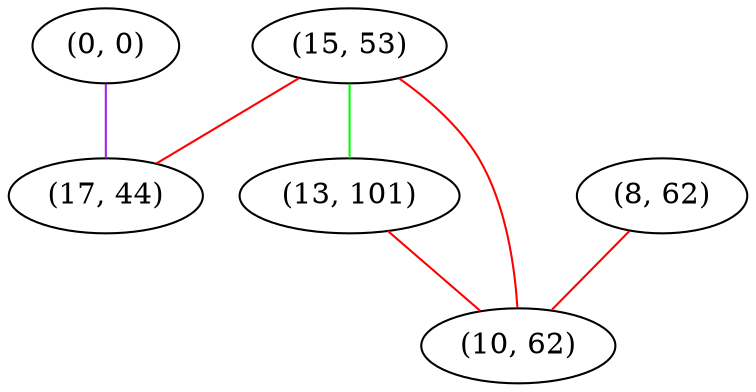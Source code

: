 graph "" {
"(0, 0)";
"(15, 53)";
"(13, 101)";
"(8, 62)";
"(10, 62)";
"(17, 44)";
"(0, 0)" -- "(17, 44)"  [color=purple, key=0, weight=4];
"(15, 53)" -- "(10, 62)"  [color=red, key=0, weight=1];
"(15, 53)" -- "(13, 101)"  [color=green, key=0, weight=2];
"(15, 53)" -- "(17, 44)"  [color=red, key=0, weight=1];
"(13, 101)" -- "(10, 62)"  [color=red, key=0, weight=1];
"(8, 62)" -- "(10, 62)"  [color=red, key=0, weight=1];
}
